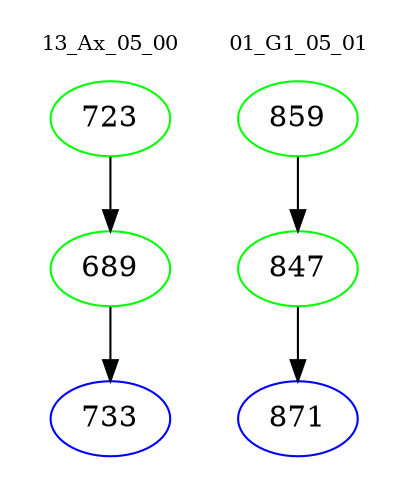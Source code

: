 digraph{
subgraph cluster_0 {
color = white
label = "13_Ax_05_00";
fontsize=10;
T0_723 [label="723", color="green"]
T0_723 -> T0_689 [color="black"]
T0_689 [label="689", color="green"]
T0_689 -> T0_733 [color="black"]
T0_733 [label="733", color="blue"]
}
subgraph cluster_1 {
color = white
label = "01_G1_05_01";
fontsize=10;
T1_859 [label="859", color="green"]
T1_859 -> T1_847 [color="black"]
T1_847 [label="847", color="green"]
T1_847 -> T1_871 [color="black"]
T1_871 [label="871", color="blue"]
}
}
